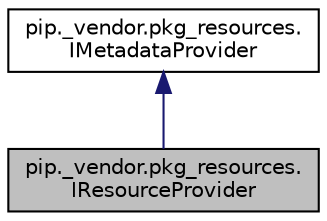 digraph "pip._vendor.pkg_resources.IResourceProvider"
{
 // LATEX_PDF_SIZE
  edge [fontname="Helvetica",fontsize="10",labelfontname="Helvetica",labelfontsize="10"];
  node [fontname="Helvetica",fontsize="10",shape=record];
  Node1 [label="pip._vendor.pkg_resources.\lIResourceProvider",height=0.2,width=0.4,color="black", fillcolor="grey75", style="filled", fontcolor="black",tooltip=" "];
  Node2 -> Node1 [dir="back",color="midnightblue",fontsize="10",style="solid",fontname="Helvetica"];
  Node2 [label="pip._vendor.pkg_resources.\lIMetadataProvider",height=0.2,width=0.4,color="black", fillcolor="white", style="filled",URL="$dd/db4/classpip_1_1__vendor_1_1pkg__resources_1_1_i_metadata_provider.html",tooltip=" "];
}

